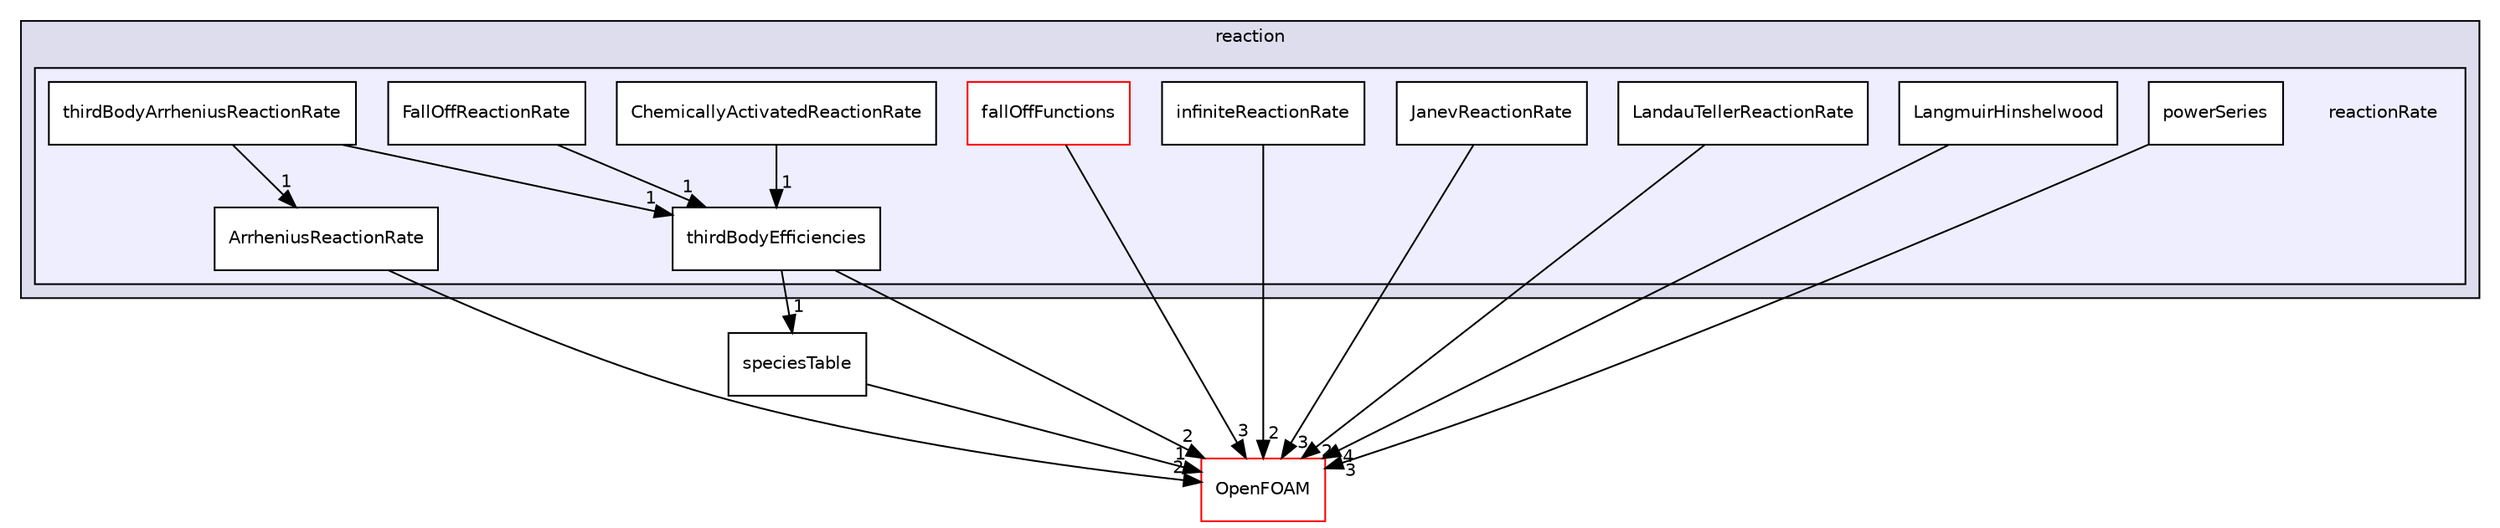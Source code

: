 digraph "src/thermophysicalModels/specie/reaction/reactionRate" {
  bgcolor=transparent;
  compound=true
  node [ fontsize="10", fontname="Helvetica"];
  edge [ labelfontsize="10", labelfontname="Helvetica"];
  subgraph clusterdir_8e22d7bb5211f38d4629fa6608cf6410 {
    graph [ bgcolor="#ddddee", pencolor="black", label="reaction" fontname="Helvetica", fontsize="10", URL="dir_8e22d7bb5211f38d4629fa6608cf6410.html"]
  subgraph clusterdir_0b3172b66393f2c7ce0778392f9f1c0a {
    graph [ bgcolor="#eeeeff", pencolor="black", label="" URL="dir_0b3172b66393f2c7ce0778392f9f1c0a.html"];
    dir_0b3172b66393f2c7ce0778392f9f1c0a [shape=plaintext label="reactionRate"];
    dir_82b1ab70b3af403cb3a63f6f1873c8bb [shape=box label="ArrheniusReactionRate" color="black" fillcolor="white" style="filled" URL="dir_82b1ab70b3af403cb3a63f6f1873c8bb.html"];
    dir_bd3ff12260d910ac6a083602b4277ac0 [shape=box label="ChemicallyActivatedReactionRate" color="black" fillcolor="white" style="filled" URL="dir_bd3ff12260d910ac6a083602b4277ac0.html"];
    dir_0ed38e6dbdad451b33e6b8c399596aaa [shape=box label="fallOffFunctions" color="red" fillcolor="white" style="filled" URL="dir_0ed38e6dbdad451b33e6b8c399596aaa.html"];
    dir_0f89f7ad6d17703b87e1bae5b1d70048 [shape=box label="FallOffReactionRate" color="black" fillcolor="white" style="filled" URL="dir_0f89f7ad6d17703b87e1bae5b1d70048.html"];
    dir_7acc3c1c850b6fc8817df4ca7e129748 [shape=box label="infiniteReactionRate" color="black" fillcolor="white" style="filled" URL="dir_7acc3c1c850b6fc8817df4ca7e129748.html"];
    dir_2b64d38a9bf35bf41d510a46bb89f676 [shape=box label="JanevReactionRate" color="black" fillcolor="white" style="filled" URL="dir_2b64d38a9bf35bf41d510a46bb89f676.html"];
    dir_3c8a63d19b57af9d1f71b7c7d462e786 [shape=box label="LandauTellerReactionRate" color="black" fillcolor="white" style="filled" URL="dir_3c8a63d19b57af9d1f71b7c7d462e786.html"];
    dir_c7e888b404af08a9cf335372e3f26daf [shape=box label="LangmuirHinshelwood" color="black" fillcolor="white" style="filled" URL="dir_c7e888b404af08a9cf335372e3f26daf.html"];
    dir_fdb251c2f01690b691fc8c3ca3138b59 [shape=box label="powerSeries" color="black" fillcolor="white" style="filled" URL="dir_fdb251c2f01690b691fc8c3ca3138b59.html"];
    dir_9533690a93c43f270f88f9883cbc47c2 [shape=box label="thirdBodyArrheniusReactionRate" color="black" fillcolor="white" style="filled" URL="dir_9533690a93c43f270f88f9883cbc47c2.html"];
    dir_523722df2710d93eb23d06dec1cd4b64 [shape=box label="thirdBodyEfficiencies" color="black" fillcolor="white" style="filled" URL="dir_523722df2710d93eb23d06dec1cd4b64.html"];
  }
  }
  dir_874ecbf2f65adcc3f0ab67ba498d7ed4 [shape=box label="speciesTable" URL="dir_874ecbf2f65adcc3f0ab67ba498d7ed4.html"];
  dir_c5473ff19b20e6ec4dfe5c310b3778a8 [shape=box label="OpenFOAM" color="red" URL="dir_c5473ff19b20e6ec4dfe5c310b3778a8.html"];
  dir_fdb251c2f01690b691fc8c3ca3138b59->dir_c5473ff19b20e6ec4dfe5c310b3778a8 [headlabel="3", labeldistance=1.5 headhref="dir_002956_001896.html"];
  dir_2b64d38a9bf35bf41d510a46bb89f676->dir_c5473ff19b20e6ec4dfe5c310b3778a8 [headlabel="3", labeldistance=1.5 headhref="dir_002953_001896.html"];
  dir_523722df2710d93eb23d06dec1cd4b64->dir_874ecbf2f65adcc3f0ab67ba498d7ed4 [headlabel="1", labeldistance=1.5 headhref="dir_002958_002967.html"];
  dir_523722df2710d93eb23d06dec1cd4b64->dir_c5473ff19b20e6ec4dfe5c310b3778a8 [headlabel="2", labeldistance=1.5 headhref="dir_002958_001896.html"];
  dir_874ecbf2f65adcc3f0ab67ba498d7ed4->dir_c5473ff19b20e6ec4dfe5c310b3778a8 [headlabel="1", labeldistance=1.5 headhref="dir_002967_001896.html"];
  dir_c7e888b404af08a9cf335372e3f26daf->dir_c5473ff19b20e6ec4dfe5c310b3778a8 [headlabel="4", labeldistance=1.5 headhref="dir_002955_001896.html"];
  dir_bd3ff12260d910ac6a083602b4277ac0->dir_523722df2710d93eb23d06dec1cd4b64 [headlabel="1", labeldistance=1.5 headhref="dir_002946_002958.html"];
  dir_0f89f7ad6d17703b87e1bae5b1d70048->dir_523722df2710d93eb23d06dec1cd4b64 [headlabel="1", labeldistance=1.5 headhref="dir_002951_002958.html"];
  dir_3c8a63d19b57af9d1f71b7c7d462e786->dir_c5473ff19b20e6ec4dfe5c310b3778a8 [headlabel="2", labeldistance=1.5 headhref="dir_002954_001896.html"];
  dir_82b1ab70b3af403cb3a63f6f1873c8bb->dir_c5473ff19b20e6ec4dfe5c310b3778a8 [headlabel="2", labeldistance=1.5 headhref="dir_002945_001896.html"];
  dir_7acc3c1c850b6fc8817df4ca7e129748->dir_c5473ff19b20e6ec4dfe5c310b3778a8 [headlabel="2", labeldistance=1.5 headhref="dir_002952_001896.html"];
  dir_0ed38e6dbdad451b33e6b8c399596aaa->dir_c5473ff19b20e6ec4dfe5c310b3778a8 [headlabel="3", labeldistance=1.5 headhref="dir_002947_001896.html"];
  dir_9533690a93c43f270f88f9883cbc47c2->dir_523722df2710d93eb23d06dec1cd4b64 [headlabel="1", labeldistance=1.5 headhref="dir_002957_002958.html"];
  dir_9533690a93c43f270f88f9883cbc47c2->dir_82b1ab70b3af403cb3a63f6f1873c8bb [headlabel="1", labeldistance=1.5 headhref="dir_002957_002945.html"];
}
